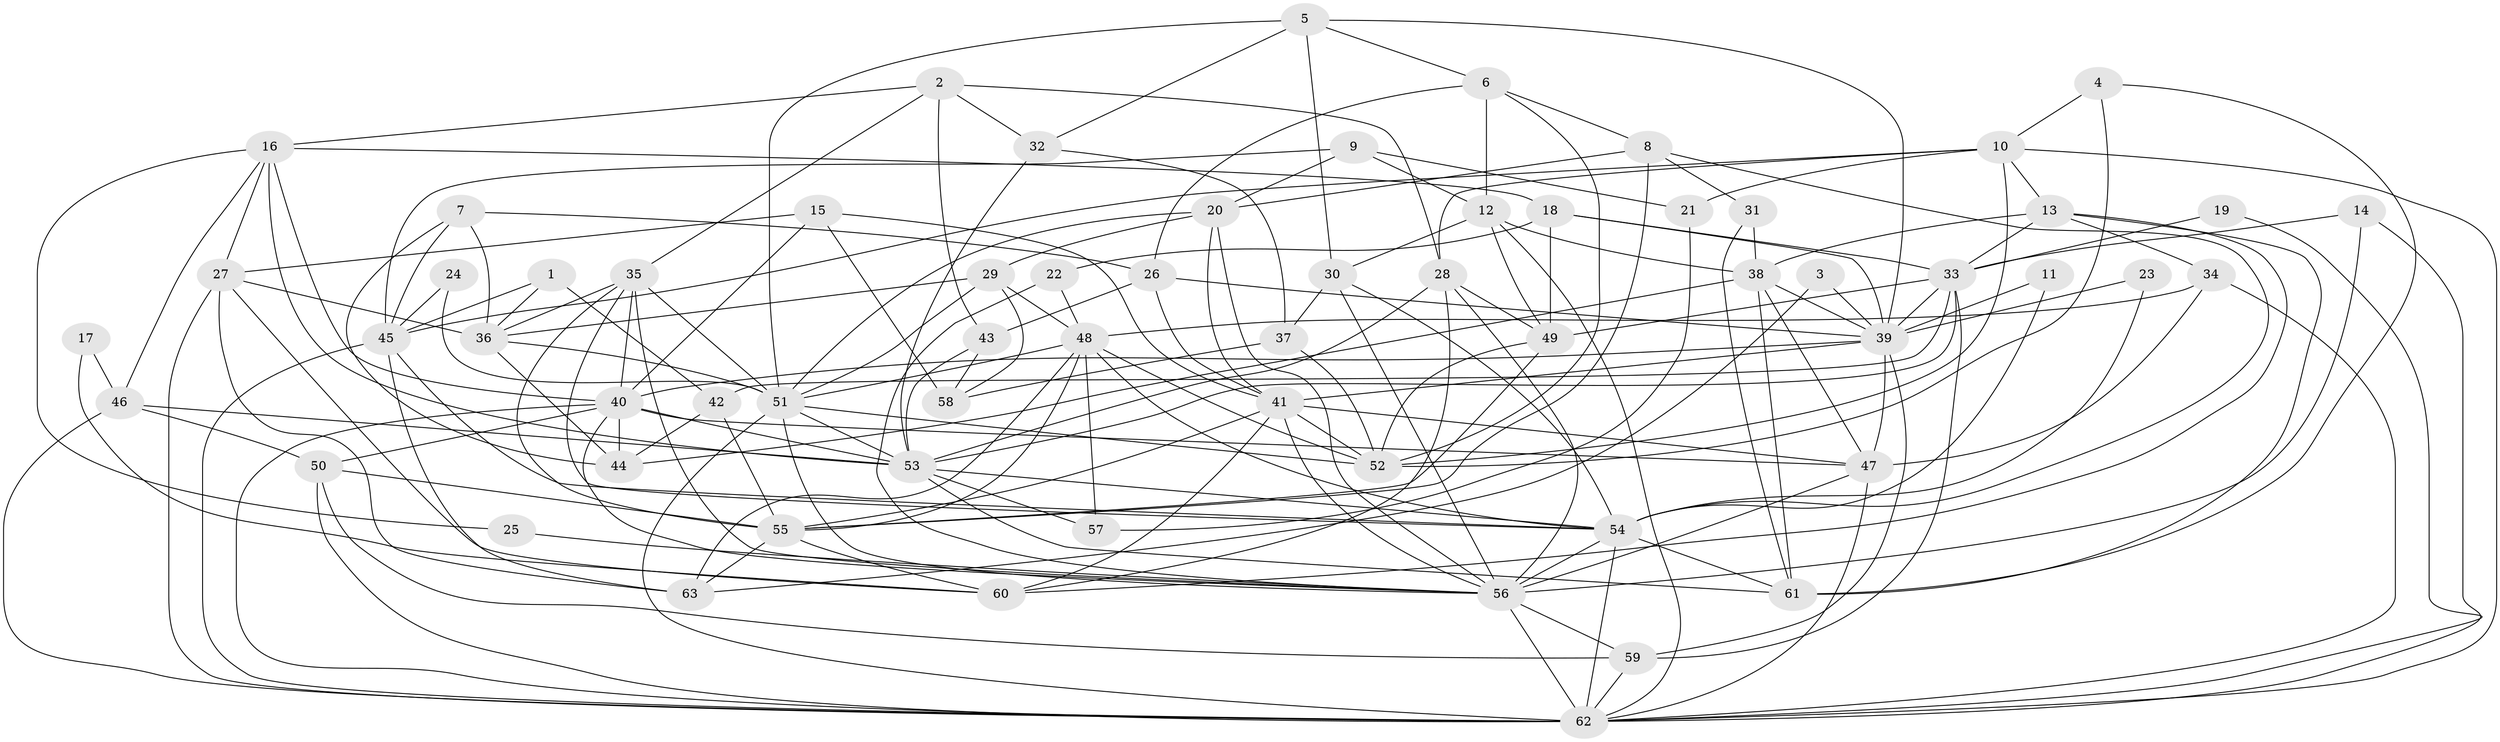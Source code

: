 // original degree distribution, {2: 0.168, 3: 0.224, 5: 0.16, 4: 0.272, 6: 0.136, 7: 0.032, 8: 0.008}
// Generated by graph-tools (version 1.1) at 2025/50/03/09/25 03:50:10]
// undirected, 63 vertices, 181 edges
graph export_dot {
graph [start="1"]
  node [color=gray90,style=filled];
  1;
  2;
  3;
  4;
  5;
  6;
  7;
  8;
  9;
  10;
  11;
  12;
  13;
  14;
  15;
  16;
  17;
  18;
  19;
  20;
  21;
  22;
  23;
  24;
  25;
  26;
  27;
  28;
  29;
  30;
  31;
  32;
  33;
  34;
  35;
  36;
  37;
  38;
  39;
  40;
  41;
  42;
  43;
  44;
  45;
  46;
  47;
  48;
  49;
  50;
  51;
  52;
  53;
  54;
  55;
  56;
  57;
  58;
  59;
  60;
  61;
  62;
  63;
  1 -- 36 [weight=1.0];
  1 -- 42 [weight=1.0];
  1 -- 45 [weight=1.0];
  2 -- 16 [weight=1.0];
  2 -- 28 [weight=1.0];
  2 -- 32 [weight=1.0];
  2 -- 35 [weight=1.0];
  2 -- 43 [weight=1.0];
  3 -- 39 [weight=1.0];
  3 -- 63 [weight=1.0];
  4 -- 10 [weight=1.0];
  4 -- 52 [weight=1.0];
  4 -- 61 [weight=1.0];
  5 -- 6 [weight=1.0];
  5 -- 30 [weight=1.0];
  5 -- 32 [weight=1.0];
  5 -- 39 [weight=1.0];
  5 -- 51 [weight=1.0];
  6 -- 8 [weight=1.0];
  6 -- 12 [weight=1.0];
  6 -- 26 [weight=1.0];
  6 -- 52 [weight=1.0];
  7 -- 26 [weight=1.0];
  7 -- 36 [weight=1.0];
  7 -- 44 [weight=1.0];
  7 -- 45 [weight=1.0];
  8 -- 20 [weight=1.0];
  8 -- 31 [weight=1.0];
  8 -- 54 [weight=1.0];
  8 -- 55 [weight=1.0];
  9 -- 12 [weight=1.0];
  9 -- 20 [weight=1.0];
  9 -- 21 [weight=1.0];
  9 -- 45 [weight=2.0];
  10 -- 13 [weight=1.0];
  10 -- 21 [weight=1.0];
  10 -- 28 [weight=1.0];
  10 -- 45 [weight=1.0];
  10 -- 52 [weight=1.0];
  10 -- 62 [weight=1.0];
  11 -- 39 [weight=1.0];
  11 -- 54 [weight=1.0];
  12 -- 30 [weight=1.0];
  12 -- 38 [weight=1.0];
  12 -- 49 [weight=1.0];
  12 -- 62 [weight=1.0];
  13 -- 33 [weight=1.0];
  13 -- 34 [weight=1.0];
  13 -- 38 [weight=1.0];
  13 -- 60 [weight=1.0];
  13 -- 61 [weight=1.0];
  14 -- 33 [weight=1.0];
  14 -- 56 [weight=1.0];
  14 -- 62 [weight=1.0];
  15 -- 27 [weight=1.0];
  15 -- 40 [weight=1.0];
  15 -- 41 [weight=1.0];
  15 -- 58 [weight=1.0];
  16 -- 18 [weight=1.0];
  16 -- 25 [weight=1.0];
  16 -- 27 [weight=1.0];
  16 -- 40 [weight=1.0];
  16 -- 46 [weight=1.0];
  16 -- 53 [weight=1.0];
  17 -- 46 [weight=1.0];
  17 -- 60 [weight=1.0];
  18 -- 22 [weight=1.0];
  18 -- 33 [weight=1.0];
  18 -- 39 [weight=1.0];
  18 -- 49 [weight=1.0];
  19 -- 33 [weight=1.0];
  19 -- 62 [weight=1.0];
  20 -- 29 [weight=1.0];
  20 -- 41 [weight=1.0];
  20 -- 51 [weight=1.0];
  20 -- 56 [weight=1.0];
  21 -- 57 [weight=1.0];
  22 -- 48 [weight=1.0];
  22 -- 56 [weight=1.0];
  23 -- 39 [weight=1.0];
  23 -- 54 [weight=1.0];
  24 -- 45 [weight=1.0];
  24 -- 51 [weight=1.0];
  25 -- 56 [weight=1.0];
  26 -- 39 [weight=1.0];
  26 -- 41 [weight=1.0];
  26 -- 43 [weight=1.0];
  27 -- 36 [weight=1.0];
  27 -- 60 [weight=1.0];
  27 -- 62 [weight=1.0];
  27 -- 63 [weight=1.0];
  28 -- 49 [weight=1.0];
  28 -- 53 [weight=1.0];
  28 -- 56 [weight=1.0];
  28 -- 60 [weight=1.0];
  29 -- 36 [weight=1.0];
  29 -- 48 [weight=1.0];
  29 -- 51 [weight=1.0];
  29 -- 58 [weight=1.0];
  30 -- 37 [weight=1.0];
  30 -- 54 [weight=1.0];
  30 -- 56 [weight=1.0];
  31 -- 38 [weight=1.0];
  31 -- 61 [weight=1.0];
  32 -- 37 [weight=1.0];
  32 -- 53 [weight=1.0];
  33 -- 39 [weight=1.0];
  33 -- 42 [weight=1.0];
  33 -- 49 [weight=1.0];
  33 -- 53 [weight=1.0];
  33 -- 59 [weight=1.0];
  34 -- 47 [weight=1.0];
  34 -- 48 [weight=1.0];
  34 -- 62 [weight=1.0];
  35 -- 36 [weight=1.0];
  35 -- 40 [weight=1.0];
  35 -- 51 [weight=1.0];
  35 -- 54 [weight=1.0];
  35 -- 55 [weight=1.0];
  35 -- 56 [weight=1.0];
  36 -- 44 [weight=1.0];
  36 -- 51 [weight=1.0];
  37 -- 52 [weight=1.0];
  37 -- 58 [weight=1.0];
  38 -- 39 [weight=1.0];
  38 -- 44 [weight=1.0];
  38 -- 47 [weight=1.0];
  38 -- 61 [weight=1.0];
  39 -- 40 [weight=1.0];
  39 -- 41 [weight=1.0];
  39 -- 47 [weight=1.0];
  39 -- 59 [weight=1.0];
  40 -- 44 [weight=1.0];
  40 -- 47 [weight=1.0];
  40 -- 50 [weight=1.0];
  40 -- 53 [weight=1.0];
  40 -- 56 [weight=1.0];
  40 -- 62 [weight=1.0];
  41 -- 47 [weight=1.0];
  41 -- 52 [weight=1.0];
  41 -- 55 [weight=1.0];
  41 -- 56 [weight=1.0];
  41 -- 60 [weight=1.0];
  42 -- 44 [weight=1.0];
  42 -- 55 [weight=1.0];
  43 -- 53 [weight=2.0];
  43 -- 58 [weight=1.0];
  45 -- 54 [weight=1.0];
  45 -- 62 [weight=1.0];
  45 -- 63 [weight=1.0];
  46 -- 50 [weight=1.0];
  46 -- 53 [weight=1.0];
  46 -- 62 [weight=1.0];
  47 -- 56 [weight=1.0];
  47 -- 62 [weight=1.0];
  48 -- 51 [weight=1.0];
  48 -- 52 [weight=1.0];
  48 -- 54 [weight=1.0];
  48 -- 55 [weight=1.0];
  48 -- 57 [weight=1.0];
  48 -- 63 [weight=1.0];
  49 -- 52 [weight=1.0];
  49 -- 55 [weight=1.0];
  50 -- 55 [weight=1.0];
  50 -- 59 [weight=1.0];
  50 -- 62 [weight=1.0];
  51 -- 52 [weight=1.0];
  51 -- 53 [weight=1.0];
  51 -- 56 [weight=1.0];
  51 -- 62 [weight=1.0];
  53 -- 54 [weight=1.0];
  53 -- 57 [weight=1.0];
  53 -- 61 [weight=1.0];
  54 -- 56 [weight=1.0];
  54 -- 61 [weight=1.0];
  54 -- 62 [weight=2.0];
  55 -- 60 [weight=1.0];
  55 -- 63 [weight=1.0];
  56 -- 59 [weight=2.0];
  56 -- 62 [weight=1.0];
  59 -- 62 [weight=1.0];
}
